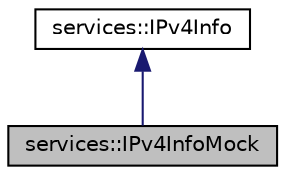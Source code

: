 digraph "services::IPv4InfoMock"
{
 // INTERACTIVE_SVG=YES
  edge [fontname="Helvetica",fontsize="10",labelfontname="Helvetica",labelfontsize="10"];
  node [fontname="Helvetica",fontsize="10",shape=record];
  Node2 [label="services::IPv4InfoMock",height=0.2,width=0.4,color="black", fillcolor="grey75", style="filled", fontcolor="black"];
  Node3 -> Node2 [dir="back",color="midnightblue",fontsize="10",style="solid",fontname="Helvetica"];
  Node3 [label="services::IPv4Info",height=0.2,width=0.4,color="black", fillcolor="white", style="filled",URL="$d2/d1f/classservices_1_1_i_pv4_info.html"];
}
